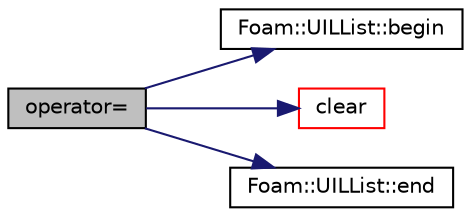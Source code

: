 digraph "operator="
{
  bgcolor="transparent";
  edge [fontname="Helvetica",fontsize="10",labelfontname="Helvetica",labelfontsize="10"];
  node [fontname="Helvetica",fontsize="10",shape=record];
  rankdir="LR";
  Node260 [label="operator=",height=0.2,width=0.4,color="black", fillcolor="grey75", style="filled", fontcolor="black"];
  Node260 -> Node261 [color="midnightblue",fontsize="10",style="solid",fontname="Helvetica"];
  Node261 [label="Foam::UILList::begin",height=0.2,width=0.4,color="black",URL="$a26933.html#ad69bd11391be1a1dba5c8202259664f8"];
  Node260 -> Node262 [color="midnightblue",fontsize="10",style="solid",fontname="Helvetica"];
  Node262 [label="clear",height=0.2,width=0.4,color="red",URL="$a26901.html#ac8bb3912a3ce86b15842e79d0b421204",tooltip="Clear the contents of the list. "];
  Node260 -> Node271 [color="midnightblue",fontsize="10",style="solid",fontname="Helvetica"];
  Node271 [label="Foam::UILList::end",height=0.2,width=0.4,color="black",URL="$a26933.html#a8c02327283a4fc936eae31f08ff9ff02"];
}
